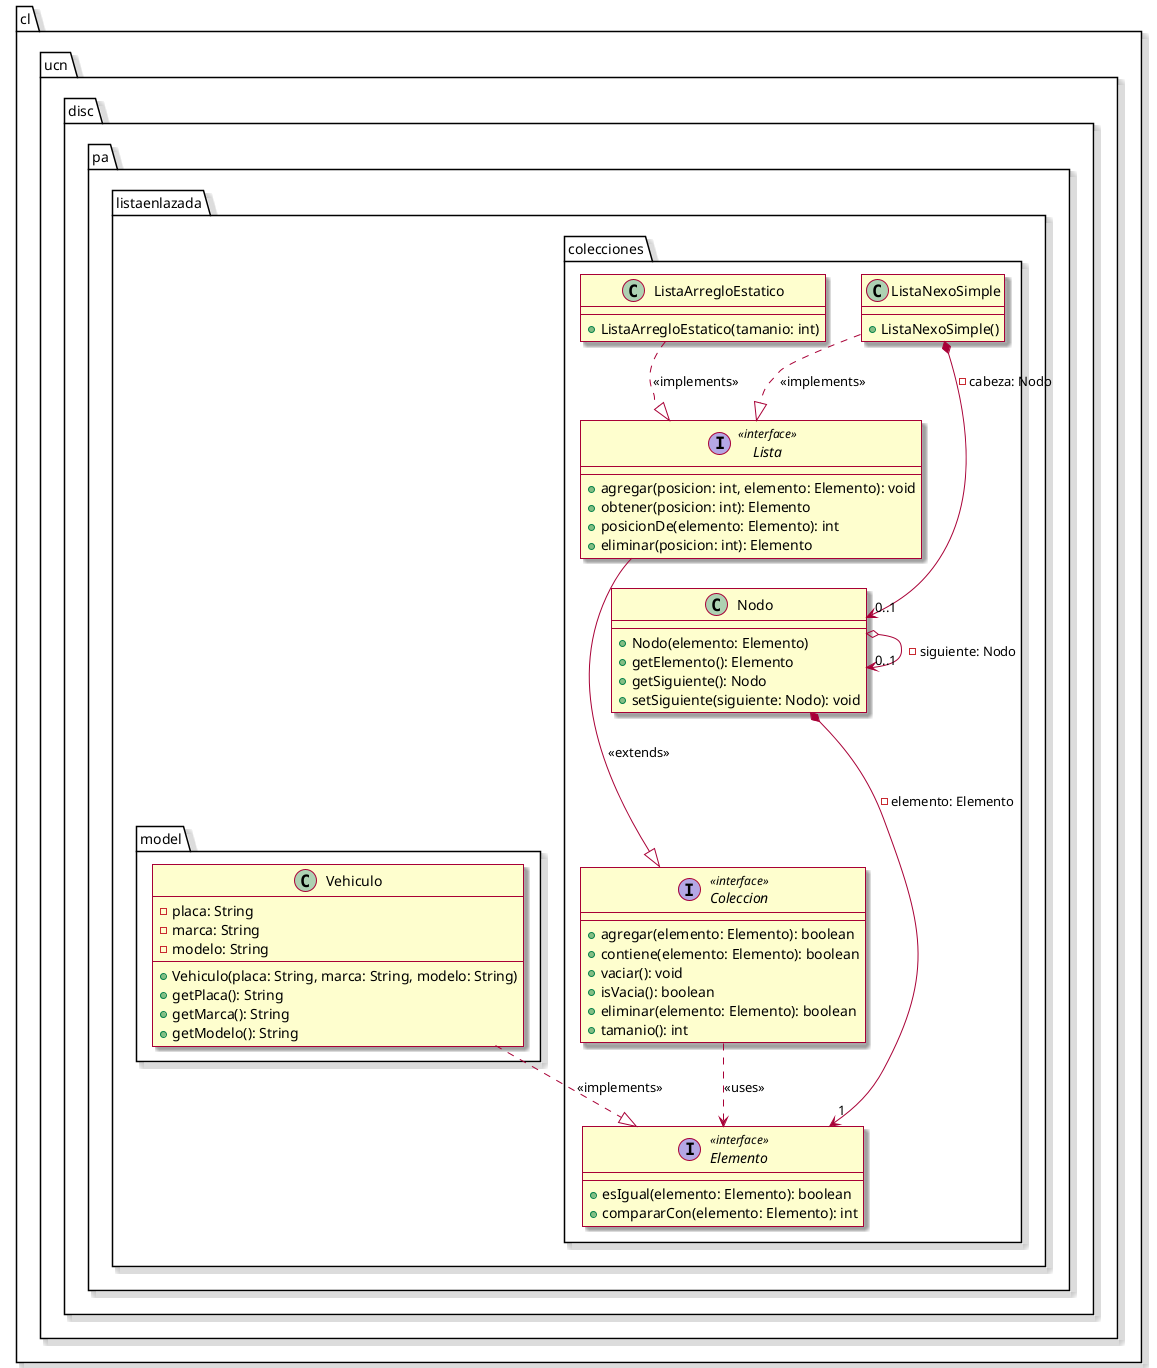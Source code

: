 @startuml
' left to right direction
' hide empty members
skin rose

package cl.ucn.disc.pa.listaenlazada {

    package colecciones {
        interface Elemento <<interface>> {
            + esIgual(elemento: Elemento): boolean
            + compararCon(elemento: Elemento): int
        }

        class Nodo {
            + Nodo(elemento: Elemento)
            + getElemento(): Elemento
            + getSiguiente(): Nodo
            + setSiguiente(siguiente: Nodo): void
        }
        Nodo *--> "1" Elemento: - elemento: Elemento
        Nodo o--> "0..1" Nodo: - siguiente: Nodo

        interface Coleccion <<interface>> {
            + agregar(elemento: Elemento): boolean
            + contiene(elemento: Elemento): boolean
            + vaciar(): void
            + isVacia(): boolean
            + eliminar(elemento: Elemento): boolean
            + tamanio(): int
        }
        Coleccion ..> Elemento: <<uses>>

        interface Lista <<interface>> {
            + agregar(posicion: int, elemento: Elemento): void
            + obtener(posicion: int): Elemento
            + posicionDe(elemento: Elemento): int
            + eliminar(posicion: int): Elemento
        }
        Lista ---|> Coleccion: <<extends>>

        class ListaNexoSimple {
            + ListaNexoSimple()
        }
        ListaNexoSimple *--> "0..1" Nodo: - cabeza: Nodo
        ListaNexoSimple ..|> Lista: <<implements>>

        class ListaArregloEstatico {
            + ListaArregloEstatico(tamanio: int)
        }
        ListaArregloEstatico ..|> Lista: <<implements>>
    }

    package model {

        class Vehiculo {
            - placa: String
            - marca: String
            - modelo: String
            + Vehiculo(placa: String, marca: String, modelo: String)
            + getPlaca(): String
            + getMarca(): String
            + getModelo(): String
        }
        Vehiculo ..|> Elemento: <<implements>>

    }

}




@enduml
